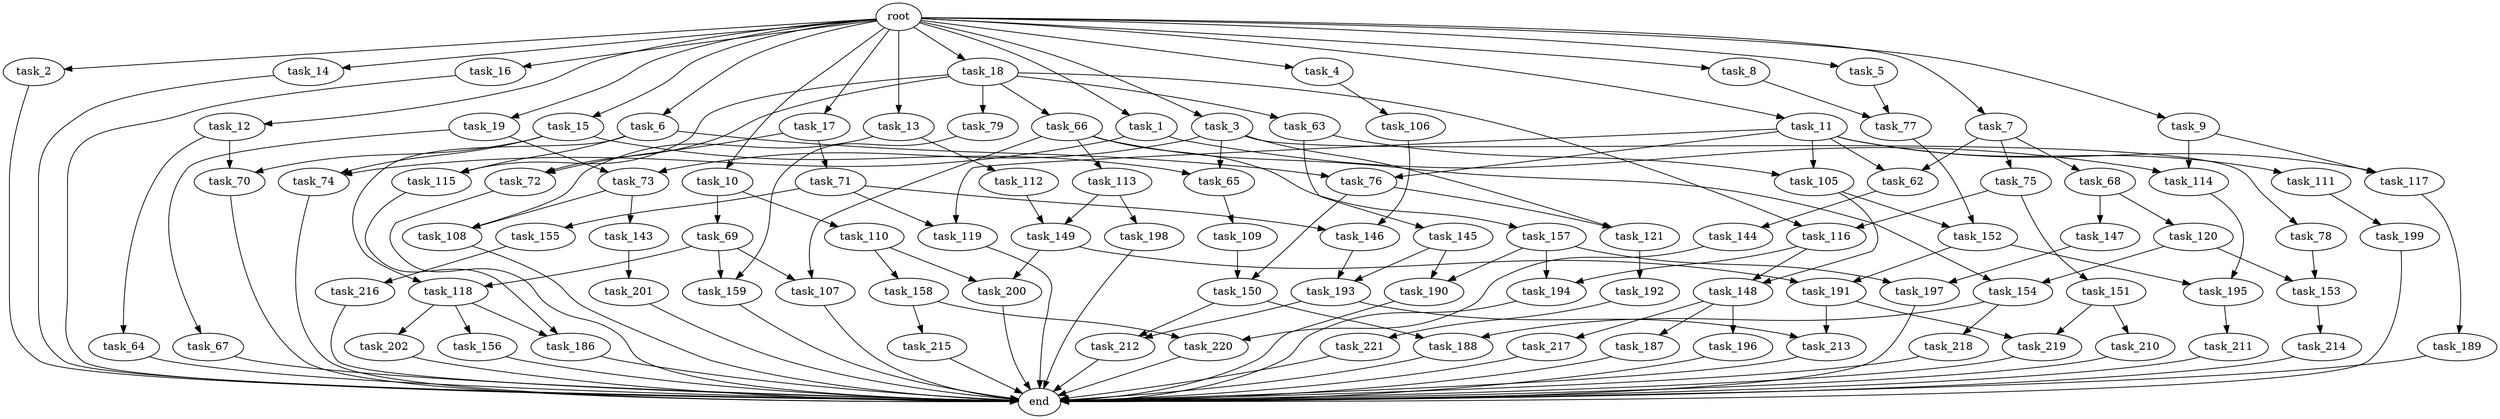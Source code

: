 digraph G {
  root [size="0.000000"];
  task_1 [size="102.400000"];
  task_2 [size="102.400000"];
  task_3 [size="102.400000"];
  task_4 [size="102.400000"];
  task_5 [size="102.400000"];
  task_6 [size="102.400000"];
  task_7 [size="102.400000"];
  task_8 [size="102.400000"];
  task_9 [size="102.400000"];
  task_10 [size="102.400000"];
  task_11 [size="102.400000"];
  task_12 [size="102.400000"];
  task_13 [size="102.400000"];
  task_14 [size="102.400000"];
  task_15 [size="102.400000"];
  task_16 [size="102.400000"];
  task_17 [size="102.400000"];
  task_18 [size="102.400000"];
  task_19 [size="102.400000"];
  task_62 [size="63565515980.800003"];
  task_63 [size="13743895347.200001"];
  task_64 [size="42090679500.800003"];
  task_65 [size="76450417868.800003"];
  task_66 [size="13743895347.200001"];
  task_67 [size="21474836480.000000"];
  task_68 [size="42090679500.800003"];
  task_69 [size="13743895347.200001"];
  task_70 [size="63565515980.800003"];
  task_71 [size="13743895347.200001"];
  task_72 [size="27487790694.400002"];
  task_73 [size="76450417868.800003"];
  task_74 [size="29205777612.800003"];
  task_75 [size="42090679500.800003"];
  task_76 [size="29205777612.800003"];
  task_77 [size="29205777612.800003"];
  task_78 [size="54975581388.800003"];
  task_79 [size="13743895347.200001"];
  task_105 [size="91053306675.200012"];
  task_106 [size="21474836480.000000"];
  task_107 [size="111669149696.000000"];
  task_108 [size="76450417868.800003"];
  task_109 [size="13743895347.200001"];
  task_110 [size="13743895347.200001"];
  task_111 [size="21474836480.000000"];
  task_112 [size="54975581388.800003"];
  task_113 [size="42090679500.800003"];
  task_114 [size="29205777612.800003"];
  task_115 [size="21474836480.000000"];
  task_116 [size="55834574848.000000"];
  task_117 [size="42949672960.000000"];
  task_118 [size="77309411328.000000"];
  task_119 [size="35218731827.200005"];
  task_120 [size="21474836480.000000"];
  task_121 [size="140874927308.800018"];
  task_143 [size="21474836480.000000"];
  task_144 [size="54975581388.800003"];
  task_145 [size="69578470195.199997"];
  task_146 [size="17179869184.000000"];
  task_147 [size="21474836480.000000"];
  task_148 [size="109951162777.600006"];
  task_149 [size="15461882265.600000"];
  task_150 [size="127990025420.800003"];
  task_151 [size="42090679500.800003"];
  task_152 [size="140874927308.800018"];
  task_153 [size="63565515980.800003"];
  task_154 [size="84181359001.600006"];
  task_155 [size="13743895347.200001"];
  task_156 [size="3435973836.800000"];
  task_157 [size="42090679500.800003"];
  task_158 [size="30923764531.200001"];
  task_159 [size="77309411328.000000"];
  task_186 [size="11166914969.600000"];
  task_187 [size="30923764531.200001"];
  task_188 [size="85899345920.000000"];
  task_189 [size="30923764531.200001"];
  task_190 [size="109951162777.600006"];
  task_191 [size="91053306675.200012"];
  task_192 [size="13743895347.200001"];
  task_193 [size="58411555225.600006"];
  task_194 [size="109951162777.600006"];
  task_195 [size="24910810316.800003"];
  task_196 [size="30923764531.200001"];
  task_197 [size="76450417868.800003"];
  task_198 [size="7730941132.800000"];
  task_199 [size="13743895347.200001"];
  task_200 [size="100502234726.400009"];
  task_201 [size="7730941132.800000"];
  task_202 [size="3435973836.800000"];
  task_210 [size="30923764531.200001"];
  task_211 [size="3435973836.800000"];
  task_212 [size="100502234726.400009"];
  task_213 [size="139156940390.399994"];
  task_214 [size="69578470195.199997"];
  task_215 [size="85899345920.000000"];
  task_216 [size="54975581388.800003"];
  task_217 [size="30923764531.200001"];
  task_218 [size="54975581388.800003"];
  task_219 [size="100502234726.400009"];
  task_220 [size="99643241267.200012"];
  task_221 [size="54975581388.800003"];
  end [size="0.000000"];

  root -> task_1 [size="1.000000"];
  root -> task_2 [size="1.000000"];
  root -> task_3 [size="1.000000"];
  root -> task_4 [size="1.000000"];
  root -> task_5 [size="1.000000"];
  root -> task_6 [size="1.000000"];
  root -> task_7 [size="1.000000"];
  root -> task_8 [size="1.000000"];
  root -> task_9 [size="1.000000"];
  root -> task_10 [size="1.000000"];
  root -> task_11 [size="1.000000"];
  root -> task_12 [size="1.000000"];
  root -> task_13 [size="1.000000"];
  root -> task_14 [size="1.000000"];
  root -> task_15 [size="1.000000"];
  root -> task_16 [size="1.000000"];
  root -> task_17 [size="1.000000"];
  root -> task_18 [size="1.000000"];
  root -> task_19 [size="1.000000"];
  task_1 -> task_74 [size="75497472.000000"];
  task_1 -> task_114 [size="75497472.000000"];
  task_2 -> end [size="1.000000"];
  task_3 -> task_65 [size="536870912.000000"];
  task_3 -> task_73 [size="536870912.000000"];
  task_3 -> task_78 [size="536870912.000000"];
  task_3 -> task_121 [size="536870912.000000"];
  task_4 -> task_106 [size="209715200.000000"];
  task_5 -> task_77 [size="209715200.000000"];
  task_6 -> task_76 [size="75497472.000000"];
  task_6 -> task_115 [size="75497472.000000"];
  task_6 -> task_118 [size="75497472.000000"];
  task_7 -> task_62 [size="411041792.000000"];
  task_7 -> task_68 [size="411041792.000000"];
  task_7 -> task_75 [size="411041792.000000"];
  task_8 -> task_77 [size="75497472.000000"];
  task_9 -> task_114 [size="209715200.000000"];
  task_9 -> task_117 [size="209715200.000000"];
  task_10 -> task_69 [size="134217728.000000"];
  task_10 -> task_110 [size="134217728.000000"];
  task_11 -> task_62 [size="209715200.000000"];
  task_11 -> task_76 [size="209715200.000000"];
  task_11 -> task_105 [size="209715200.000000"];
  task_11 -> task_111 [size="209715200.000000"];
  task_11 -> task_117 [size="209715200.000000"];
  task_11 -> task_119 [size="209715200.000000"];
  task_12 -> task_64 [size="411041792.000000"];
  task_12 -> task_70 [size="411041792.000000"];
  task_13 -> task_108 [size="536870912.000000"];
  task_13 -> task_112 [size="536870912.000000"];
  task_14 -> end [size="1.000000"];
  task_15 -> task_65 [size="209715200.000000"];
  task_15 -> task_70 [size="209715200.000000"];
  task_15 -> task_74 [size="209715200.000000"];
  task_16 -> end [size="1.000000"];
  task_17 -> task_71 [size="134217728.000000"];
  task_17 -> task_72 [size="134217728.000000"];
  task_18 -> task_63 [size="134217728.000000"];
  task_18 -> task_66 [size="134217728.000000"];
  task_18 -> task_72 [size="134217728.000000"];
  task_18 -> task_79 [size="134217728.000000"];
  task_18 -> task_115 [size="134217728.000000"];
  task_18 -> task_116 [size="134217728.000000"];
  task_19 -> task_67 [size="209715200.000000"];
  task_19 -> task_73 [size="209715200.000000"];
  task_62 -> task_144 [size="536870912.000000"];
  task_63 -> task_105 [size="679477248.000000"];
  task_63 -> task_145 [size="679477248.000000"];
  task_64 -> end [size="1.000000"];
  task_65 -> task_109 [size="134217728.000000"];
  task_66 -> task_107 [size="411041792.000000"];
  task_66 -> task_113 [size="411041792.000000"];
  task_66 -> task_154 [size="411041792.000000"];
  task_66 -> task_157 [size="411041792.000000"];
  task_67 -> end [size="1.000000"];
  task_68 -> task_120 [size="209715200.000000"];
  task_68 -> task_147 [size="209715200.000000"];
  task_69 -> task_107 [size="679477248.000000"];
  task_69 -> task_118 [size="679477248.000000"];
  task_69 -> task_159 [size="679477248.000000"];
  task_70 -> end [size="1.000000"];
  task_71 -> task_119 [size="134217728.000000"];
  task_71 -> task_146 [size="134217728.000000"];
  task_71 -> task_155 [size="134217728.000000"];
  task_72 -> end [size="1.000000"];
  task_73 -> task_108 [size="209715200.000000"];
  task_73 -> task_143 [size="209715200.000000"];
  task_74 -> end [size="1.000000"];
  task_75 -> task_116 [size="411041792.000000"];
  task_75 -> task_151 [size="411041792.000000"];
  task_76 -> task_121 [size="838860800.000000"];
  task_76 -> task_150 [size="838860800.000000"];
  task_77 -> task_152 [size="838860800.000000"];
  task_78 -> task_153 [size="209715200.000000"];
  task_79 -> task_159 [size="75497472.000000"];
  task_105 -> task_148 [size="536870912.000000"];
  task_105 -> task_152 [size="536870912.000000"];
  task_106 -> task_146 [size="33554432.000000"];
  task_107 -> end [size="1.000000"];
  task_108 -> end [size="1.000000"];
  task_109 -> task_150 [size="411041792.000000"];
  task_110 -> task_158 [size="301989888.000000"];
  task_110 -> task_200 [size="301989888.000000"];
  task_111 -> task_199 [size="134217728.000000"];
  task_112 -> task_149 [size="75497472.000000"];
  task_113 -> task_149 [size="75497472.000000"];
  task_113 -> task_198 [size="75497472.000000"];
  task_114 -> task_195 [size="33554432.000000"];
  task_115 -> task_186 [size="75497472.000000"];
  task_116 -> task_148 [size="536870912.000000"];
  task_116 -> task_194 [size="536870912.000000"];
  task_117 -> task_189 [size="301989888.000000"];
  task_118 -> task_156 [size="33554432.000000"];
  task_118 -> task_186 [size="33554432.000000"];
  task_118 -> task_202 [size="33554432.000000"];
  task_119 -> end [size="1.000000"];
  task_120 -> task_153 [size="411041792.000000"];
  task_120 -> task_154 [size="411041792.000000"];
  task_121 -> task_192 [size="134217728.000000"];
  task_143 -> task_201 [size="75497472.000000"];
  task_144 -> task_220 [size="134217728.000000"];
  task_145 -> task_190 [size="536870912.000000"];
  task_145 -> task_193 [size="536870912.000000"];
  task_146 -> task_193 [size="33554432.000000"];
  task_147 -> task_197 [size="209715200.000000"];
  task_148 -> task_187 [size="301989888.000000"];
  task_148 -> task_196 [size="301989888.000000"];
  task_148 -> task_217 [size="301989888.000000"];
  task_149 -> task_191 [size="679477248.000000"];
  task_149 -> task_200 [size="679477248.000000"];
  task_150 -> task_188 [size="301989888.000000"];
  task_150 -> task_212 [size="301989888.000000"];
  task_151 -> task_210 [size="301989888.000000"];
  task_151 -> task_219 [size="301989888.000000"];
  task_152 -> task_191 [size="209715200.000000"];
  task_152 -> task_195 [size="209715200.000000"];
  task_153 -> task_214 [size="679477248.000000"];
  task_154 -> task_188 [size="536870912.000000"];
  task_154 -> task_218 [size="536870912.000000"];
  task_155 -> task_216 [size="536870912.000000"];
  task_156 -> end [size="1.000000"];
  task_157 -> task_190 [size="536870912.000000"];
  task_157 -> task_194 [size="536870912.000000"];
  task_157 -> task_197 [size="536870912.000000"];
  task_158 -> task_215 [size="838860800.000000"];
  task_158 -> task_220 [size="838860800.000000"];
  task_159 -> end [size="1.000000"];
  task_186 -> end [size="1.000000"];
  task_187 -> end [size="1.000000"];
  task_188 -> end [size="1.000000"];
  task_189 -> end [size="1.000000"];
  task_190 -> end [size="1.000000"];
  task_191 -> task_213 [size="679477248.000000"];
  task_191 -> task_219 [size="679477248.000000"];
  task_192 -> task_221 [size="536870912.000000"];
  task_193 -> task_212 [size="679477248.000000"];
  task_193 -> task_213 [size="679477248.000000"];
  task_194 -> end [size="1.000000"];
  task_195 -> task_211 [size="33554432.000000"];
  task_196 -> end [size="1.000000"];
  task_197 -> end [size="1.000000"];
  task_198 -> end [size="1.000000"];
  task_199 -> end [size="1.000000"];
  task_200 -> end [size="1.000000"];
  task_201 -> end [size="1.000000"];
  task_202 -> end [size="1.000000"];
  task_210 -> end [size="1.000000"];
  task_211 -> end [size="1.000000"];
  task_212 -> end [size="1.000000"];
  task_213 -> end [size="1.000000"];
  task_214 -> end [size="1.000000"];
  task_215 -> end [size="1.000000"];
  task_216 -> end [size="1.000000"];
  task_217 -> end [size="1.000000"];
  task_218 -> end [size="1.000000"];
  task_219 -> end [size="1.000000"];
  task_220 -> end [size="1.000000"];
  task_221 -> end [size="1.000000"];
}
